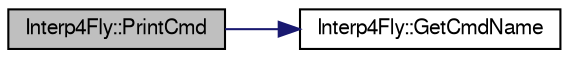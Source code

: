 digraph "Interp4Fly::PrintCmd"
{
  edge [fontname="FreeSans",fontsize="10",labelfontname="FreeSans",labelfontsize="10"];
  node [fontname="FreeSans",fontsize="10",shape=record];
  rankdir="LR";
  Node1 [label="Interp4Fly::PrintCmd",height=0.2,width=0.4,color="black", fillcolor="grey75", style="filled", fontcolor="black"];
  Node1 -> Node2 [color="midnightblue",fontsize="10",style="solid",fontname="FreeSans"];
  Node2 [label="Interp4Fly::GetCmdName",height=0.2,width=0.4,color="black", fillcolor="white", style="filled",URL="$class_interp4_fly.html#a77f2758767fe7e8bbf15ec32a12abb43",tooltip="zwraca wskaznik do napisu w przypadku Fly bedzie to napis \"Fly\" "];
}
